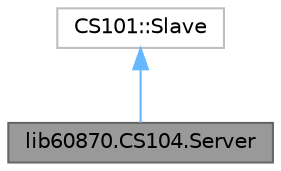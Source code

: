 digraph "lib60870.CS104.Server"
{
 // LATEX_PDF_SIZE
  bgcolor="transparent";
  edge [fontname=Helvetica,fontsize=10,labelfontname=Helvetica,labelfontsize=10];
  node [fontname=Helvetica,fontsize=10,shape=box,height=0.2,width=0.4];
  Node1 [id="Node000001",label="lib60870.CS104.Server",height=0.2,width=0.4,color="gray40", fillcolor="grey60", style="filled", fontcolor="black",tooltip="This class represents a single IEC 60870-5 server (slave or controlled station). It is also the main ..."];
  Node2 -> Node1 [id="edge1_Node000001_Node000002",dir="back",color="steelblue1",style="solid",tooltip=" "];
  Node2 [id="Node000002",label="CS101::Slave",height=0.2,width=0.4,color="grey75", fillcolor="white", style="filled",URL="$classlib60870_1_1_c_s101_1_1_slave.html",tooltip=" "];
}
